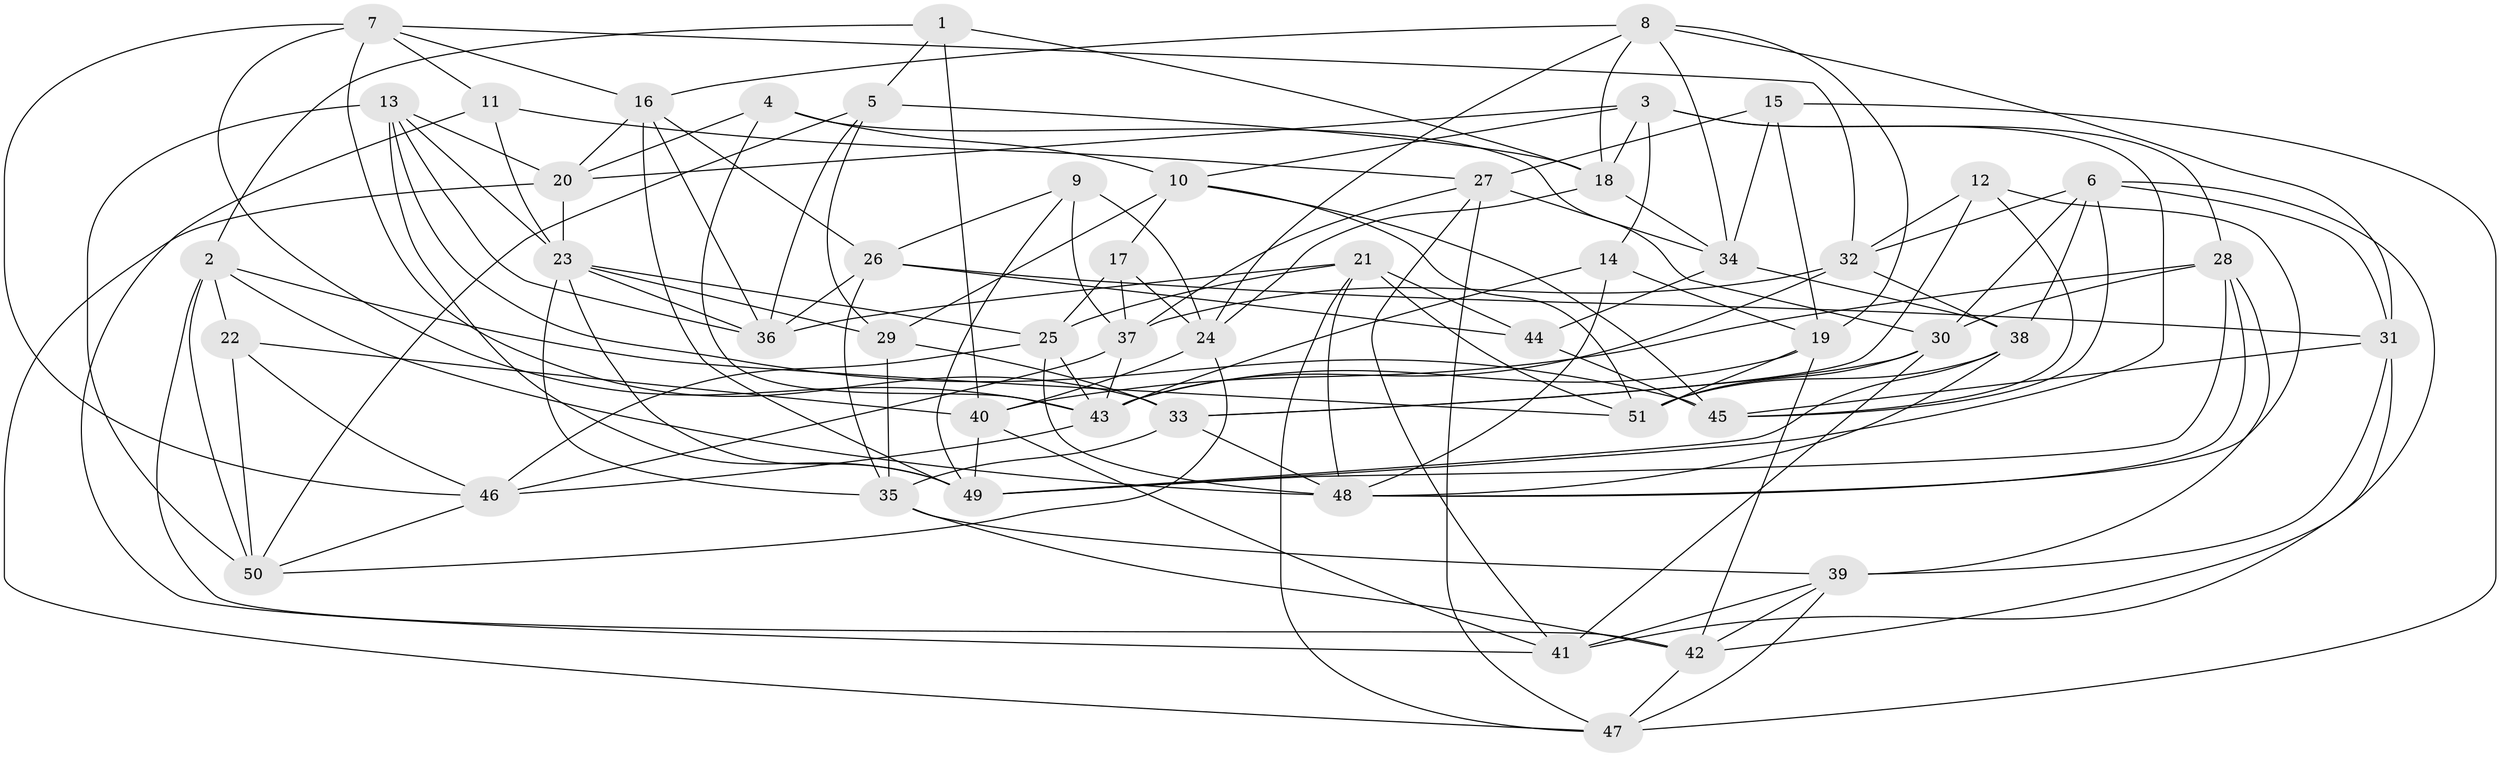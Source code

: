 // original degree distribution, {4: 1.0}
// Generated by graph-tools (version 1.1) at 2025/50/03/09/25 03:50:53]
// undirected, 51 vertices, 146 edges
graph export_dot {
graph [start="1"]
  node [color=gray90,style=filled];
  1;
  2;
  3;
  4;
  5;
  6;
  7;
  8;
  9;
  10;
  11;
  12;
  13;
  14;
  15;
  16;
  17;
  18;
  19;
  20;
  21;
  22;
  23;
  24;
  25;
  26;
  27;
  28;
  29;
  30;
  31;
  32;
  33;
  34;
  35;
  36;
  37;
  38;
  39;
  40;
  41;
  42;
  43;
  44;
  45;
  46;
  47;
  48;
  49;
  50;
  51;
  1 -- 2 [weight=1.0];
  1 -- 5 [weight=1.0];
  1 -- 18 [weight=1.0];
  1 -- 40 [weight=1.0];
  2 -- 22 [weight=1.0];
  2 -- 42 [weight=1.0];
  2 -- 48 [weight=1.0];
  2 -- 50 [weight=1.0];
  2 -- 51 [weight=1.0];
  3 -- 10 [weight=1.0];
  3 -- 14 [weight=1.0];
  3 -- 18 [weight=1.0];
  3 -- 20 [weight=1.0];
  3 -- 28 [weight=1.0];
  3 -- 49 [weight=1.0];
  4 -- 10 [weight=1.0];
  4 -- 20 [weight=1.0];
  4 -- 30 [weight=1.0];
  4 -- 43 [weight=1.0];
  5 -- 18 [weight=1.0];
  5 -- 29 [weight=2.0];
  5 -- 36 [weight=1.0];
  5 -- 50 [weight=1.0];
  6 -- 30 [weight=1.0];
  6 -- 31 [weight=1.0];
  6 -- 32 [weight=1.0];
  6 -- 38 [weight=1.0];
  6 -- 41 [weight=1.0];
  6 -- 45 [weight=1.0];
  7 -- 11 [weight=1.0];
  7 -- 16 [weight=1.0];
  7 -- 32 [weight=1.0];
  7 -- 33 [weight=1.0];
  7 -- 43 [weight=1.0];
  7 -- 46 [weight=1.0];
  8 -- 16 [weight=1.0];
  8 -- 18 [weight=1.0];
  8 -- 19 [weight=1.0];
  8 -- 24 [weight=1.0];
  8 -- 31 [weight=1.0];
  8 -- 34 [weight=1.0];
  9 -- 24 [weight=1.0];
  9 -- 26 [weight=1.0];
  9 -- 37 [weight=1.0];
  9 -- 49 [weight=1.0];
  10 -- 17 [weight=1.0];
  10 -- 29 [weight=1.0];
  10 -- 45 [weight=1.0];
  10 -- 51 [weight=1.0];
  11 -- 23 [weight=1.0];
  11 -- 27 [weight=1.0];
  11 -- 41 [weight=1.0];
  12 -- 32 [weight=1.0];
  12 -- 33 [weight=1.0];
  12 -- 45 [weight=1.0];
  12 -- 48 [weight=1.0];
  13 -- 20 [weight=1.0];
  13 -- 23 [weight=1.0];
  13 -- 36 [weight=1.0];
  13 -- 45 [weight=1.0];
  13 -- 49 [weight=1.0];
  13 -- 50 [weight=1.0];
  14 -- 19 [weight=1.0];
  14 -- 43 [weight=1.0];
  14 -- 48 [weight=1.0];
  15 -- 19 [weight=1.0];
  15 -- 27 [weight=1.0];
  15 -- 34 [weight=1.0];
  15 -- 47 [weight=1.0];
  16 -- 20 [weight=1.0];
  16 -- 26 [weight=1.0];
  16 -- 36 [weight=1.0];
  16 -- 49 [weight=1.0];
  17 -- 24 [weight=1.0];
  17 -- 25 [weight=1.0];
  17 -- 37 [weight=1.0];
  18 -- 24 [weight=1.0];
  18 -- 34 [weight=1.0];
  19 -- 42 [weight=1.0];
  19 -- 43 [weight=1.0];
  19 -- 51 [weight=1.0];
  20 -- 23 [weight=1.0];
  20 -- 47 [weight=1.0];
  21 -- 25 [weight=1.0];
  21 -- 36 [weight=1.0];
  21 -- 44 [weight=1.0];
  21 -- 47 [weight=1.0];
  21 -- 48 [weight=1.0];
  21 -- 51 [weight=1.0];
  22 -- 40 [weight=1.0];
  22 -- 46 [weight=1.0];
  22 -- 50 [weight=1.0];
  23 -- 25 [weight=1.0];
  23 -- 29 [weight=1.0];
  23 -- 35 [weight=1.0];
  23 -- 36 [weight=1.0];
  23 -- 49 [weight=1.0];
  24 -- 40 [weight=1.0];
  24 -- 50 [weight=1.0];
  25 -- 43 [weight=1.0];
  25 -- 46 [weight=1.0];
  25 -- 48 [weight=1.0];
  26 -- 31 [weight=1.0];
  26 -- 35 [weight=1.0];
  26 -- 36 [weight=1.0];
  26 -- 44 [weight=1.0];
  27 -- 34 [weight=1.0];
  27 -- 37 [weight=1.0];
  27 -- 41 [weight=1.0];
  27 -- 47 [weight=1.0];
  28 -- 30 [weight=1.0];
  28 -- 39 [weight=1.0];
  28 -- 40 [weight=1.0];
  28 -- 48 [weight=1.0];
  28 -- 49 [weight=1.0];
  29 -- 33 [weight=1.0];
  29 -- 35 [weight=1.0];
  30 -- 33 [weight=1.0];
  30 -- 41 [weight=1.0];
  30 -- 51 [weight=1.0];
  31 -- 39 [weight=1.0];
  31 -- 42 [weight=1.0];
  31 -- 45 [weight=1.0];
  32 -- 37 [weight=1.0];
  32 -- 38 [weight=1.0];
  32 -- 43 [weight=1.0];
  33 -- 35 [weight=1.0];
  33 -- 48 [weight=1.0];
  34 -- 38 [weight=1.0];
  34 -- 44 [weight=1.0];
  35 -- 39 [weight=1.0];
  35 -- 42 [weight=1.0];
  37 -- 43 [weight=1.0];
  37 -- 46 [weight=1.0];
  38 -- 48 [weight=1.0];
  38 -- 49 [weight=1.0];
  38 -- 51 [weight=1.0];
  39 -- 41 [weight=1.0];
  39 -- 42 [weight=1.0];
  39 -- 47 [weight=1.0];
  40 -- 41 [weight=1.0];
  40 -- 49 [weight=1.0];
  42 -- 47 [weight=1.0];
  43 -- 46 [weight=1.0];
  44 -- 45 [weight=1.0];
  46 -- 50 [weight=1.0];
}

